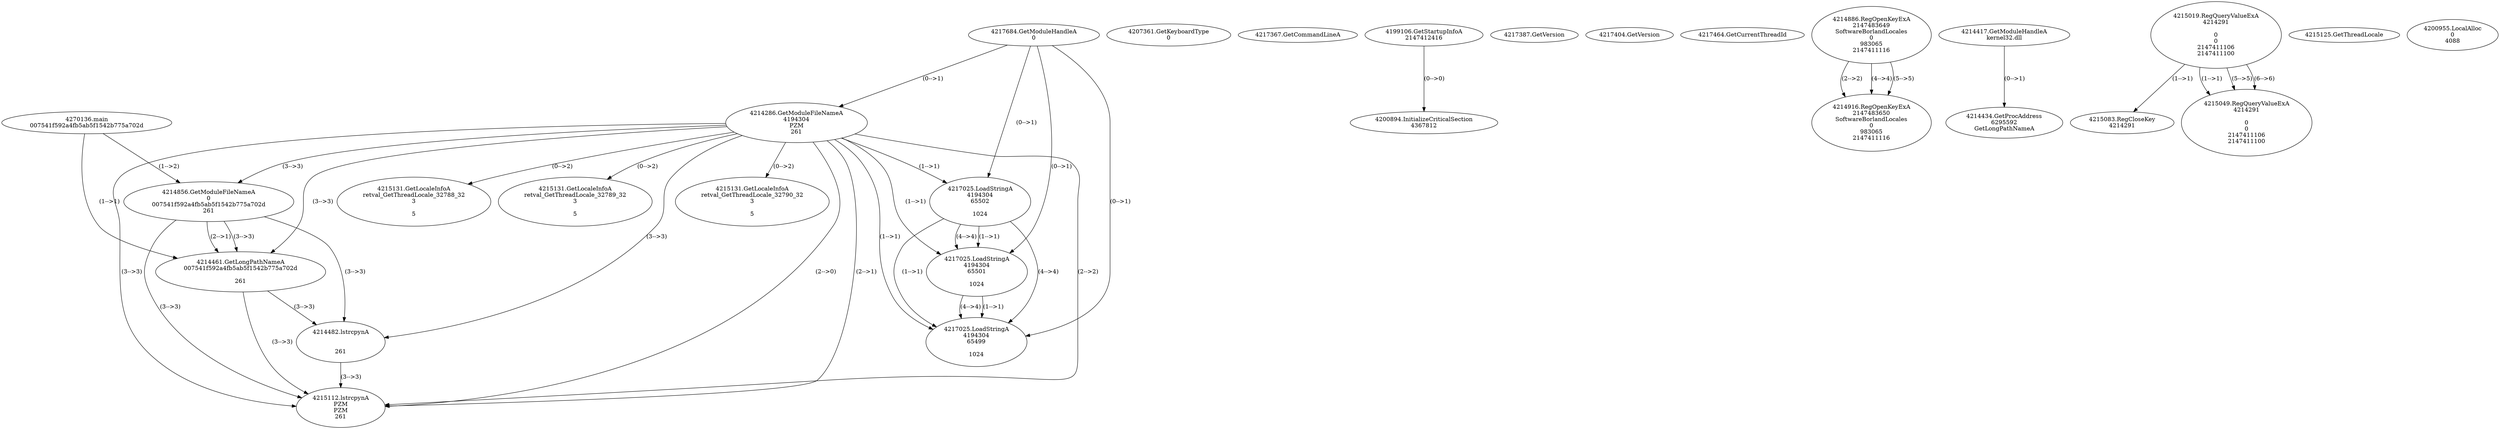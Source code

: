 // Global SCDG with merge call
digraph {
	0 [label="4270136.main
007541f592a4fb5ab5f1542b775a702d"]
	1 [label="4217684.GetModuleHandleA
0"]
	2 [label="4207361.GetKeyboardType
0"]
	3 [label="4217367.GetCommandLineA
"]
	4 [label="4199106.GetStartupInfoA
2147412416"]
	5 [label="4217387.GetVersion
"]
	6 [label="4217404.GetVersion
"]
	7 [label="4217464.GetCurrentThreadId
"]
	8 [label="4214286.GetModuleFileNameA
4194304
PZM
261"]
	1 -> 8 [label="(0-->1)"]
	9 [label="4214856.GetModuleFileNameA
0
007541f592a4fb5ab5f1542b775a702d
261"]
	0 -> 9 [label="(1-->2)"]
	8 -> 9 [label="(3-->3)"]
	10 [label="4214886.RegOpenKeyExA
2147483649
Software\Borland\Locales
0
983065
2147411116"]
	11 [label="4214417.GetModuleHandleA
kernel32.dll"]
	12 [label="4214434.GetProcAddress
6295592
GetLongPathNameA"]
	11 -> 12 [label="(0-->1)"]
	13 [label="4214461.GetLongPathNameA
007541f592a4fb5ab5f1542b775a702d

261"]
	0 -> 13 [label="(1-->1)"]
	9 -> 13 [label="(2-->1)"]
	8 -> 13 [label="(3-->3)"]
	9 -> 13 [label="(3-->3)"]
	14 [label="4214482.lstrcpynA


261"]
	8 -> 14 [label="(3-->3)"]
	9 -> 14 [label="(3-->3)"]
	13 -> 14 [label="(3-->3)"]
	15 [label="4215019.RegQueryValueExA
4214291

0
0
2147411106
2147411100"]
	16 [label="4215083.RegCloseKey
4214291"]
	15 -> 16 [label="(1-->1)"]
	17 [label="4215112.lstrcpynA
PZM
PZM
261"]
	8 -> 17 [label="(2-->1)"]
	8 -> 17 [label="(2-->2)"]
	8 -> 17 [label="(3-->3)"]
	9 -> 17 [label="(3-->3)"]
	13 -> 17 [label="(3-->3)"]
	14 -> 17 [label="(3-->3)"]
	8 -> 17 [label="(2-->0)"]
	18 [label="4215125.GetThreadLocale
"]
	19 [label="4215131.GetLocaleInfoA
retval_GetThreadLocale_32788_32
3

5"]
	8 -> 19 [label="(0-->2)"]
	20 [label="4217025.LoadStringA
4194304
65502

1024"]
	1 -> 20 [label="(0-->1)"]
	8 -> 20 [label="(1-->1)"]
	21 [label="4200894.InitializeCriticalSection
4367812"]
	4 -> 21 [label="(0-->0)"]
	22 [label="4200955.LocalAlloc
0
4088"]
	23 [label="4214916.RegOpenKeyExA
2147483650
Software\Borland\Locales
0
983065
2147411116"]
	10 -> 23 [label="(2-->2)"]
	10 -> 23 [label="(4-->4)"]
	10 -> 23 [label="(5-->5)"]
	24 [label="4215131.GetLocaleInfoA
retval_GetThreadLocale_32789_32
3

5"]
	8 -> 24 [label="(0-->2)"]
	25 [label="4217025.LoadStringA
4194304
65501

1024"]
	1 -> 25 [label="(0-->1)"]
	8 -> 25 [label="(1-->1)"]
	20 -> 25 [label="(1-->1)"]
	20 -> 25 [label="(4-->4)"]
	26 [label="4215049.RegQueryValueExA
4214291

0
0
2147411106
2147411100"]
	15 -> 26 [label="(1-->1)"]
	15 -> 26 [label="(5-->5)"]
	15 -> 26 [label="(6-->6)"]
	27 [label="4215131.GetLocaleInfoA
retval_GetThreadLocale_32790_32
3

5"]
	8 -> 27 [label="(0-->2)"]
	28 [label="4217025.LoadStringA
4194304
65499

1024"]
	1 -> 28 [label="(0-->1)"]
	8 -> 28 [label="(1-->1)"]
	20 -> 28 [label="(1-->1)"]
	25 -> 28 [label="(1-->1)"]
	20 -> 28 [label="(4-->4)"]
	25 -> 28 [label="(4-->4)"]
}
